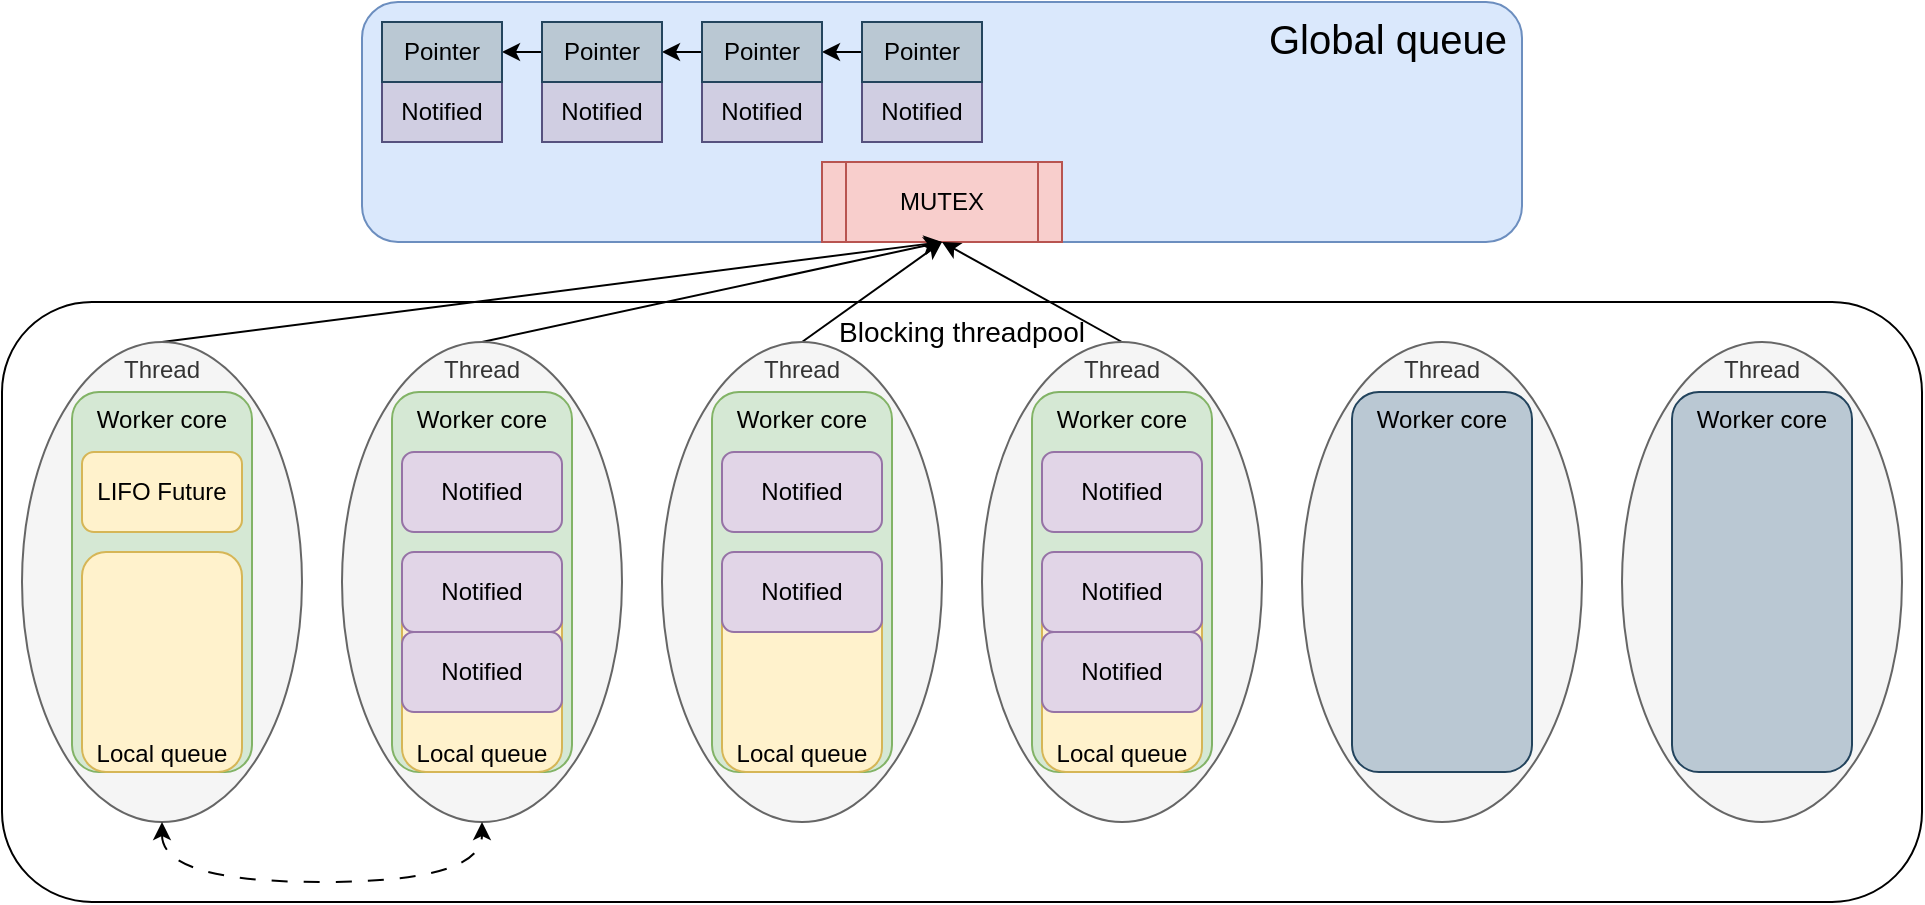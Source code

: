 <mxfile version="26.2.14">
  <diagram name="Page-1" id="CFFjGQsIW9Dy2ZoPYiRM">
    <mxGraphModel dx="2210" dy="1895" grid="1" gridSize="10" guides="1" tooltips="1" connect="1" arrows="1" fold="1" page="1" pageScale="1" pageWidth="850" pageHeight="1100" math="0" shadow="0">
      <root>
        <mxCell id="0" />
        <mxCell id="1" parent="0" />
        <mxCell id="PLnWmhKH_hj00JdtdD3A-1" value="Global queue&amp;nbsp;" style="rounded=1;whiteSpace=wrap;html=1;fillColor=#dae8fc;strokeColor=#6c8ebf;align=right;verticalAlign=top;fontSize=20;" parent="1" vertex="1">
          <mxGeometry x="70" y="-550" width="580" height="120" as="geometry" />
        </mxCell>
        <mxCell id="E0QZvlZor7kNDEkdH7sS-3" value="MUTEX" style="shape=process;whiteSpace=wrap;html=1;backgroundOutline=1;fillColor=#f8cecc;strokeColor=#b85450;" parent="1" vertex="1">
          <mxGeometry x="300" y="-470" width="120" height="40" as="geometry" />
        </mxCell>
        <mxCell id="E0QZvlZor7kNDEkdH7sS-26" value="Notified" style="rounded=0;whiteSpace=wrap;html=1;fillColor=#d0cee2;strokeColor=#56517e;" parent="1" vertex="1">
          <mxGeometry x="320" y="-510" width="60" height="30" as="geometry" />
        </mxCell>
        <mxCell id="E0QZvlZor7kNDEkdH7sS-55" style="edgeStyle=orthogonalEdgeStyle;rounded=0;orthogonalLoop=1;jettySize=auto;html=1;exitX=0;exitY=0.5;exitDx=0;exitDy=0;entryX=1;entryY=0.5;entryDx=0;entryDy=0;" parent="1" source="E0QZvlZor7kNDEkdH7sS-28" target="E0QZvlZor7kNDEkdH7sS-42" edge="1">
          <mxGeometry relative="1" as="geometry" />
        </mxCell>
        <mxCell id="E0QZvlZor7kNDEkdH7sS-28" value="Pointer" style="rounded=0;whiteSpace=wrap;html=1;fillColor=#bac8d3;strokeColor=#23445d;" parent="1" vertex="1">
          <mxGeometry x="320" y="-540" width="60" height="30" as="geometry" />
        </mxCell>
        <mxCell id="E0QZvlZor7kNDEkdH7sS-41" value="Notified" style="rounded=0;whiteSpace=wrap;html=1;fillColor=#d0cee2;strokeColor=#56517e;" parent="1" vertex="1">
          <mxGeometry x="240" y="-510" width="60" height="30" as="geometry" />
        </mxCell>
        <mxCell id="E0QZvlZor7kNDEkdH7sS-51" style="edgeStyle=orthogonalEdgeStyle;rounded=0;orthogonalLoop=1;jettySize=auto;html=1;exitX=0;exitY=0.5;exitDx=0;exitDy=0;entryX=1;entryY=0.5;entryDx=0;entryDy=0;" parent="1" source="E0QZvlZor7kNDEkdH7sS-42" target="E0QZvlZor7kNDEkdH7sS-44" edge="1">
          <mxGeometry relative="1" as="geometry" />
        </mxCell>
        <mxCell id="E0QZvlZor7kNDEkdH7sS-42" value="Pointer" style="rounded=0;whiteSpace=wrap;html=1;fillColor=#bac8d3;strokeColor=#23445d;" parent="1" vertex="1">
          <mxGeometry x="240" y="-540" width="60" height="30" as="geometry" />
        </mxCell>
        <mxCell id="E0QZvlZor7kNDEkdH7sS-43" value="Notified" style="rounded=0;whiteSpace=wrap;html=1;fillColor=#d0cee2;strokeColor=#56517e;" parent="1" vertex="1">
          <mxGeometry x="160" y="-510" width="60" height="30" as="geometry" />
        </mxCell>
        <mxCell id="E0QZvlZor7kNDEkdH7sS-47" style="edgeStyle=orthogonalEdgeStyle;rounded=0;orthogonalLoop=1;jettySize=auto;html=1;exitX=0;exitY=0.5;exitDx=0;exitDy=0;entryX=1;entryY=0.5;entryDx=0;entryDy=0;" parent="1" source="E0QZvlZor7kNDEkdH7sS-44" target="E0QZvlZor7kNDEkdH7sS-46" edge="1">
          <mxGeometry relative="1" as="geometry" />
        </mxCell>
        <mxCell id="E0QZvlZor7kNDEkdH7sS-44" value="Pointer" style="rounded=0;whiteSpace=wrap;html=1;fillColor=#bac8d3;strokeColor=#23445d;" parent="1" vertex="1">
          <mxGeometry x="160" y="-540" width="60" height="30" as="geometry" />
        </mxCell>
        <mxCell id="E0QZvlZor7kNDEkdH7sS-45" value="Notified" style="rounded=0;whiteSpace=wrap;html=1;fillColor=#d0cee2;strokeColor=#56517e;" parent="1" vertex="1">
          <mxGeometry x="80" y="-510" width="60" height="30" as="geometry" />
        </mxCell>
        <mxCell id="E0QZvlZor7kNDEkdH7sS-46" value="Pointer" style="rounded=0;whiteSpace=wrap;html=1;fillColor=#bac8d3;strokeColor=#23445d;" parent="1" vertex="1">
          <mxGeometry x="80" y="-540" width="60" height="30" as="geometry" />
        </mxCell>
        <mxCell id="E0QZvlZor7kNDEkdH7sS-81" value="" style="endArrow=classic;html=1;rounded=0;exitX=0.5;exitY=0;exitDx=0;exitDy=0;entryX=0.5;entryY=1;entryDx=0;entryDy=0;" parent="1" target="E0QZvlZor7kNDEkdH7sS-3" edge="1">
          <mxGeometry width="50" height="50" relative="1" as="geometry">
            <mxPoint x="-30" y="-380" as="sourcePoint" />
            <mxPoint x="410" y="-380" as="targetPoint" />
          </mxGeometry>
        </mxCell>
        <mxCell id="E0QZvlZor7kNDEkdH7sS-82" value="" style="endArrow=classic;html=1;rounded=0;exitX=0.5;exitY=0;exitDx=0;exitDy=0;entryX=0.5;entryY=1;entryDx=0;entryDy=0;" parent="1" target="E0QZvlZor7kNDEkdH7sS-3" edge="1">
          <mxGeometry width="50" height="50" relative="1" as="geometry">
            <mxPoint x="130" y="-380" as="sourcePoint" />
            <mxPoint x="410" y="-380" as="targetPoint" />
          </mxGeometry>
        </mxCell>
        <mxCell id="E0QZvlZor7kNDEkdH7sS-84" value="" style="endArrow=classic;html=1;rounded=0;exitX=0.5;exitY=0;exitDx=0;exitDy=0;entryX=0.5;entryY=1;entryDx=0;entryDy=0;" parent="1" target="E0QZvlZor7kNDEkdH7sS-3" edge="1">
          <mxGeometry width="50" height="50" relative="1" as="geometry">
            <mxPoint x="450" y="-380" as="sourcePoint" />
            <mxPoint x="230" y="-380" as="targetPoint" />
          </mxGeometry>
        </mxCell>
        <mxCell id="E0QZvlZor7kNDEkdH7sS-85" value="" style="endArrow=classic;html=1;rounded=0;exitX=0.5;exitY=0;exitDx=0;exitDy=0;entryX=0.5;entryY=1;entryDx=0;entryDy=0;" parent="1" edge="1">
          <mxGeometry width="50" height="50" relative="1" as="geometry">
            <mxPoint x="290" y="-380" as="sourcePoint" />
            <mxPoint x="360" y="-430" as="targetPoint" />
          </mxGeometry>
        </mxCell>
        <mxCell id="E0QZvlZor7kNDEkdH7sS-90" value="Blocking threadpool" style="rounded=1;whiteSpace=wrap;html=1;fillColor=none;verticalAlign=top;strokeColor=#000000;fontSize=14;" parent="1" vertex="1">
          <mxGeometry x="-110" y="-400" width="960" height="300" as="geometry" />
        </mxCell>
        <mxCell id="E0QZvlZor7kNDEkdH7sS-102" value="Thread" style="ellipse;whiteSpace=wrap;html=1;align=center;verticalAlign=top;fillColor=#f5f5f5;fontColor=#333333;strokeColor=#666666;" parent="1" vertex="1">
          <mxGeometry x="-100" y="-380" width="140" height="240" as="geometry" />
        </mxCell>
        <mxCell id="E0QZvlZor7kNDEkdH7sS-91" value="Worker core" style="rounded=1;whiteSpace=wrap;html=1;verticalAlign=top;fillColor=#d5e8d4;strokeColor=#82b366;" parent="1" vertex="1">
          <mxGeometry x="-75" y="-355" width="90" height="190" as="geometry" />
        </mxCell>
        <mxCell id="E0QZvlZor7kNDEkdH7sS-98" value="Local queue" style="rounded=1;whiteSpace=wrap;html=1;verticalAlign=bottom;fillColor=#fff2cc;strokeColor=#d6b656;" parent="1" vertex="1">
          <mxGeometry x="-70" y="-275" width="80" height="110" as="geometry" />
        </mxCell>
        <mxCell id="E0QZvlZor7kNDEkdH7sS-99" value="LIFO Future" style="rounded=1;whiteSpace=wrap;html=1;fillColor=#fff2cc;strokeColor=#d6b656;" parent="1" vertex="1">
          <mxGeometry x="-70" y="-325" width="80" height="40" as="geometry" />
        </mxCell>
        <mxCell id="E0QZvlZor7kNDEkdH7sS-87" value="Thread" style="ellipse;whiteSpace=wrap;html=1;align=center;verticalAlign=top;fillColor=#f5f5f5;fontColor=#333333;strokeColor=#666666;" parent="1" vertex="1">
          <mxGeometry x="540" y="-380" width="140" height="240" as="geometry" />
        </mxCell>
        <mxCell id="E0QZvlZor7kNDEkdH7sS-88" value="Thread" style="ellipse;whiteSpace=wrap;html=1;align=center;verticalAlign=top;fillColor=#f5f5f5;fontColor=#333333;strokeColor=#666666;" parent="1" vertex="1">
          <mxGeometry x="700" y="-380" width="140" height="240" as="geometry" />
        </mxCell>
        <mxCell id="E0QZvlZor7kNDEkdH7sS-103" value="Worker core" style="rounded=1;whiteSpace=wrap;html=1;verticalAlign=top;fillColor=#bac8d3;strokeColor=#23445d;" parent="1" vertex="1">
          <mxGeometry x="565" y="-355" width="90" height="190" as="geometry" />
        </mxCell>
        <mxCell id="E0QZvlZor7kNDEkdH7sS-104" value="Worker core" style="rounded=1;whiteSpace=wrap;html=1;verticalAlign=top;fillColor=#bac8d3;strokeColor=#23445d;" parent="1" vertex="1">
          <mxGeometry x="725" y="-355" width="90" height="190" as="geometry" />
        </mxCell>
        <mxCell id="E0QZvlZor7kNDEkdH7sS-106" value="Thread" style="ellipse;whiteSpace=wrap;html=1;align=center;verticalAlign=top;fillColor=#f5f5f5;fontColor=#333333;strokeColor=#666666;" parent="1" vertex="1">
          <mxGeometry x="60" y="-380" width="140" height="240" as="geometry" />
        </mxCell>
        <mxCell id="E0QZvlZor7kNDEkdH7sS-107" value="Worker core" style="rounded=1;whiteSpace=wrap;html=1;verticalAlign=top;fillColor=#d5e8d4;strokeColor=#82b366;" parent="1" vertex="1">
          <mxGeometry x="85" y="-355" width="90" height="190" as="geometry" />
        </mxCell>
        <mxCell id="E0QZvlZor7kNDEkdH7sS-108" value="Local queue" style="rounded=1;whiteSpace=wrap;html=1;verticalAlign=bottom;fillColor=#fff2cc;strokeColor=#d6b656;" parent="1" vertex="1">
          <mxGeometry x="90" y="-275" width="80" height="110" as="geometry" />
        </mxCell>
        <mxCell id="E0QZvlZor7kNDEkdH7sS-109" value="Notified" style="rounded=1;whiteSpace=wrap;html=1;fillColor=#e1d5e7;strokeColor=#9673a6;" parent="1" vertex="1">
          <mxGeometry x="90" y="-325" width="80" height="40" as="geometry" />
        </mxCell>
        <mxCell id="E0QZvlZor7kNDEkdH7sS-110" value="Notified" style="rounded=1;whiteSpace=wrap;html=1;fillColor=#e1d5e7;strokeColor=#9673a6;" parent="1" vertex="1">
          <mxGeometry x="90" y="-275" width="80" height="40" as="geometry" />
        </mxCell>
        <mxCell id="E0QZvlZor7kNDEkdH7sS-111" value="Notified" style="rounded=1;whiteSpace=wrap;html=1;fillColor=#e1d5e7;strokeColor=#9673a6;" parent="1" vertex="1">
          <mxGeometry x="90" y="-235" width="80" height="40" as="geometry" />
        </mxCell>
        <mxCell id="E0QZvlZor7kNDEkdH7sS-112" value="Thread" style="ellipse;whiteSpace=wrap;html=1;align=center;verticalAlign=top;fillColor=#f5f5f5;fontColor=#333333;strokeColor=#666666;" parent="1" vertex="1">
          <mxGeometry x="220" y="-380" width="140" height="240" as="geometry" />
        </mxCell>
        <mxCell id="E0QZvlZor7kNDEkdH7sS-113" value="Worker core" style="rounded=1;whiteSpace=wrap;html=1;verticalAlign=top;fillColor=#d5e8d4;strokeColor=#82b366;" parent="1" vertex="1">
          <mxGeometry x="245" y="-355" width="90" height="190" as="geometry" />
        </mxCell>
        <mxCell id="E0QZvlZor7kNDEkdH7sS-114" value="Local queue" style="rounded=1;whiteSpace=wrap;html=1;verticalAlign=bottom;fillColor=#fff2cc;strokeColor=#d6b656;" parent="1" vertex="1">
          <mxGeometry x="250" y="-275" width="80" height="110" as="geometry" />
        </mxCell>
        <mxCell id="E0QZvlZor7kNDEkdH7sS-115" value="Notified" style="rounded=1;whiteSpace=wrap;html=1;fillColor=#e1d5e7;strokeColor=#9673a6;" parent="1" vertex="1">
          <mxGeometry x="250" y="-325" width="80" height="40" as="geometry" />
        </mxCell>
        <mxCell id="E0QZvlZor7kNDEkdH7sS-116" value="Notified" style="rounded=1;whiteSpace=wrap;html=1;fillColor=#e1d5e7;strokeColor=#9673a6;" parent="1" vertex="1">
          <mxGeometry x="250" y="-275" width="80" height="40" as="geometry" />
        </mxCell>
        <mxCell id="E0QZvlZor7kNDEkdH7sS-118" value="Thread" style="ellipse;whiteSpace=wrap;html=1;align=center;verticalAlign=top;fillColor=#f5f5f5;fontColor=#333333;strokeColor=#666666;" parent="1" vertex="1">
          <mxGeometry x="380" y="-380" width="140" height="240" as="geometry" />
        </mxCell>
        <mxCell id="E0QZvlZor7kNDEkdH7sS-119" value="Worker core" style="rounded=1;whiteSpace=wrap;html=1;verticalAlign=top;fillColor=#d5e8d4;strokeColor=#82b366;" parent="1" vertex="1">
          <mxGeometry x="405" y="-355" width="90" height="190" as="geometry" />
        </mxCell>
        <mxCell id="E0QZvlZor7kNDEkdH7sS-120" value="Local queue" style="rounded=1;whiteSpace=wrap;html=1;verticalAlign=bottom;fillColor=#fff2cc;strokeColor=#d6b656;" parent="1" vertex="1">
          <mxGeometry x="410" y="-275" width="80" height="110" as="geometry" />
        </mxCell>
        <mxCell id="E0QZvlZor7kNDEkdH7sS-121" value="Notified" style="rounded=1;whiteSpace=wrap;html=1;fillColor=#e1d5e7;strokeColor=#9673a6;" parent="1" vertex="1">
          <mxGeometry x="410" y="-325" width="80" height="40" as="geometry" />
        </mxCell>
        <mxCell id="E0QZvlZor7kNDEkdH7sS-122" value="Notified" style="rounded=1;whiteSpace=wrap;html=1;fillColor=#e1d5e7;strokeColor=#9673a6;" parent="1" vertex="1">
          <mxGeometry x="410" y="-275" width="80" height="40" as="geometry" />
        </mxCell>
        <mxCell id="E0QZvlZor7kNDEkdH7sS-123" value="Notified" style="rounded=1;whiteSpace=wrap;html=1;fillColor=#e1d5e7;strokeColor=#9673a6;" parent="1" vertex="1">
          <mxGeometry x="410" y="-235" width="80" height="40" as="geometry" />
        </mxCell>
        <mxCell id="PLnWmhKH_hj00JdtdD3A-2" value="" style="endArrow=classic;startArrow=classic;html=1;rounded=0;exitX=0.5;exitY=1;exitDx=0;exitDy=0;entryX=0.5;entryY=1;entryDx=0;entryDy=0;dashed=1;dashPattern=8 8;edgeStyle=orthogonalEdgeStyle;curved=1;" parent="1" source="E0QZvlZor7kNDEkdH7sS-102" target="E0QZvlZor7kNDEkdH7sS-106" edge="1">
          <mxGeometry width="50" height="50" relative="1" as="geometry">
            <mxPoint x="70" as="sourcePoint" />
            <mxPoint x="120" y="-50" as="targetPoint" />
            <Array as="points">
              <mxPoint x="-30" y="-110" />
              <mxPoint x="130" y="-110" />
            </Array>
          </mxGeometry>
        </mxCell>
      </root>
    </mxGraphModel>
  </diagram>
</mxfile>
